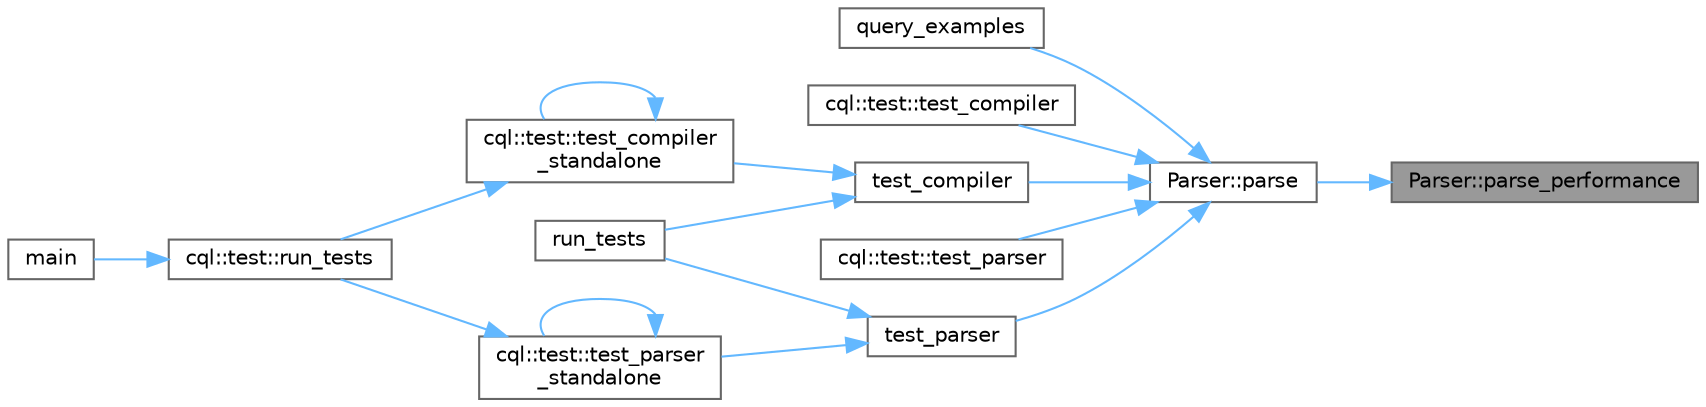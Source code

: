 digraph "Parser::parse_performance"
{
 // INTERACTIVE_SVG=YES
 // LATEX_PDF_SIZE
  bgcolor="transparent";
  edge [fontname=Helvetica,fontsize=10,labelfontname=Helvetica,labelfontsize=10];
  node [fontname=Helvetica,fontsize=10,shape=box,height=0.2,width=0.4];
  rankdir="RL";
  Node1 [id="Node000001",label="Parser::parse_performance",height=0.2,width=0.4,color="gray40", fillcolor="grey60", style="filled", fontcolor="black",tooltip=" "];
  Node1 -> Node2 [id="edge1_Node000001_Node000002",dir="back",color="steelblue1",style="solid",tooltip=" "];
  Node2 [id="Node000002",label="Parser::parse",height=0.2,width=0.4,color="grey40", fillcolor="white", style="filled",URL="$class_parser.html#a5bb9e2439834d492b5bf186fec35ff3e",tooltip=" "];
  Node2 -> Node3 [id="edge2_Node000002_Node000003",dir="back",color="steelblue1",style="solid",tooltip=" "];
  Node3 [id="Node000003",label="query_examples",height=0.2,width=0.4,color="grey40", fillcolor="white", style="filled",URL="$cql_8cpp.html#a76c12f19448c21d99886334cb1acb804",tooltip=" "];
  Node2 -> Node4 [id="edge3_Node000002_Node000004",dir="back",color="steelblue1",style="solid",tooltip=" "];
  Node4 [id="Node000004",label="cql::test::test_compiler",height=0.2,width=0.4,color="grey40", fillcolor="white", style="filled",URL="$namespacecql_1_1test.html#a347c7281a123f8c239dace61de0db77a",tooltip=" "];
  Node2 -> Node5 [id="edge4_Node000002_Node000005",dir="back",color="steelblue1",style="solid",tooltip=" "];
  Node5 [id="Node000005",label="test_compiler",height=0.2,width=0.4,color="grey40", fillcolor="white", style="filled",URL="$cql_8cpp.html#a4156c4e4f50367154ea9cd96577efe13",tooltip=" "];
  Node5 -> Node6 [id="edge5_Node000005_Node000006",dir="back",color="steelblue1",style="solid",tooltip=" "];
  Node6 [id="Node000006",label="run_tests",height=0.2,width=0.4,color="grey40", fillcolor="white", style="filled",URL="$cql_8cpp.html#ac3ef4e4ac9b8681e56bf390cb4c152cd",tooltip=" "];
  Node5 -> Node7 [id="edge6_Node000005_Node000007",dir="back",color="steelblue1",style="solid",tooltip=" "];
  Node7 [id="Node000007",label="cql::test::test_compiler\l_standalone",height=0.2,width=0.4,color="grey40", fillcolor="white", style="filled",URL="$namespacecql_1_1test.html#ad872f4be99d69d5bee302087794169df",tooltip=" "];
  Node7 -> Node8 [id="edge7_Node000007_Node000008",dir="back",color="steelblue1",style="solid",tooltip=" "];
  Node8 [id="Node000008",label="cql::test::run_tests",height=0.2,width=0.4,color="grey40", fillcolor="white", style="filled",URL="$namespacecql_1_1test.html#aa958e0607e86209f122a520e85367cc2",tooltip=" "];
  Node8 -> Node9 [id="edge8_Node000008_Node000009",dir="back",color="steelblue1",style="solid",tooltip=" "];
  Node9 [id="Node000009",label="main",height=0.2,width=0.4,color="grey40", fillcolor="white", style="filled",URL="$main_8cpp.html#a0ddf1224851353fc92bfbff6f499fa97",tooltip=" "];
  Node7 -> Node7 [id="edge9_Node000007_Node000007",dir="back",color="steelblue1",style="solid",tooltip=" "];
  Node2 -> Node10 [id="edge10_Node000002_Node000010",dir="back",color="steelblue1",style="solid",tooltip=" "];
  Node10 [id="Node000010",label="cql::test::test_parser",height=0.2,width=0.4,color="grey40", fillcolor="white", style="filled",URL="$namespacecql_1_1test.html#a07596bc080cac6dd6217f2280ef4294d",tooltip=" "];
  Node2 -> Node11 [id="edge11_Node000002_Node000011",dir="back",color="steelblue1",style="solid",tooltip=" "];
  Node11 [id="Node000011",label="test_parser",height=0.2,width=0.4,color="grey40", fillcolor="white", style="filled",URL="$cql_8cpp.html#aac57b95bbc750834707c2d670a5c8186",tooltip=" "];
  Node11 -> Node6 [id="edge12_Node000011_Node000006",dir="back",color="steelblue1",style="solid",tooltip=" "];
  Node11 -> Node12 [id="edge13_Node000011_Node000012",dir="back",color="steelblue1",style="solid",tooltip=" "];
  Node12 [id="Node000012",label="cql::test::test_parser\l_standalone",height=0.2,width=0.4,color="grey40", fillcolor="white", style="filled",URL="$namespacecql_1_1test.html#ac6dd3239ba7c925051cd06d5097f943a",tooltip=" "];
  Node12 -> Node8 [id="edge14_Node000012_Node000008",dir="back",color="steelblue1",style="solid",tooltip=" "];
  Node12 -> Node12 [id="edge15_Node000012_Node000012",dir="back",color="steelblue1",style="solid",tooltip=" "];
}
